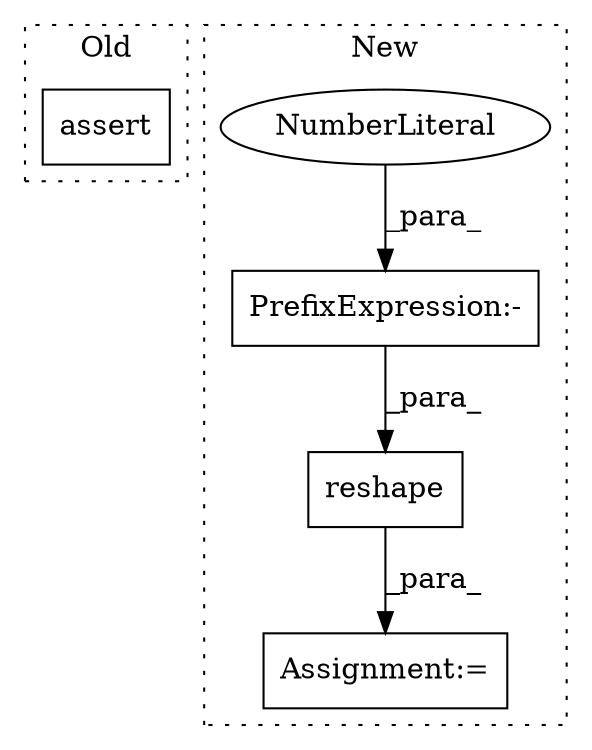 digraph G {
subgraph cluster0 {
1 [label="assert" a="32" s="5678,5740" l="12,1" shape="box"];
label = "Old";
style="dotted";
}
subgraph cluster1 {
2 [label="reshape" a="32" s="6208,6246" l="8,1" shape="box"];
3 [label="PrefixExpression:-" a="38" s="6244" l="1" shape="box"];
4 [label="NumberLiteral" a="34" s="6245" l="1" shape="ellipse"];
5 [label="Assignment:=" a="7" s="6188" l="1" shape="box"];
label = "New";
style="dotted";
}
2 -> 5 [label="_para_"];
3 -> 2 [label="_para_"];
4 -> 3 [label="_para_"];
}